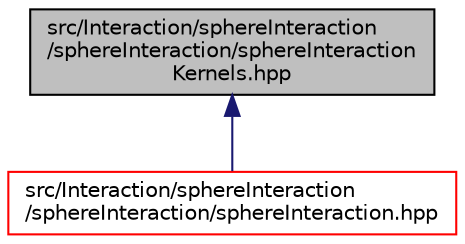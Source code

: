 digraph "src/Interaction/sphereInteraction/sphereInteraction/sphereInteractionKernels.hpp"
{
 // LATEX_PDF_SIZE
  edge [fontname="Helvetica",fontsize="10",labelfontname="Helvetica",labelfontsize="10"];
  node [fontname="Helvetica",fontsize="10",shape=record];
  Node1 [label="src/Interaction/sphereInteraction\l/sphereInteraction/sphereInteraction\lKernels.hpp",height=0.2,width=0.4,color="black", fillcolor="grey75", style="filled", fontcolor="black",tooltip=" "];
  Node1 -> Node2 [dir="back",color="midnightblue",fontsize="10",style="solid",fontname="Helvetica"];
  Node2 [label="src/Interaction/sphereInteraction\l/sphereInteraction/sphereInteraction.hpp",height=0.2,width=0.4,color="red", fillcolor="white", style="filled",URL="$sphereInteraction_8hpp.html",tooltip=" "];
}
